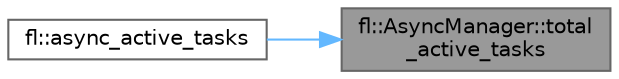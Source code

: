 digraph "fl::AsyncManager::total_active_tasks"
{
 // INTERACTIVE_SVG=YES
 // LATEX_PDF_SIZE
  bgcolor="transparent";
  edge [fontname=Helvetica,fontsize=10,labelfontname=Helvetica,labelfontsize=10];
  node [fontname=Helvetica,fontsize=10,shape=box,height=0.2,width=0.4];
  rankdir="RL";
  Node1 [id="Node000001",label="fl::AsyncManager::total\l_active_tasks",height=0.2,width=0.4,color="gray40", fillcolor="grey60", style="filled", fontcolor="black",tooltip="Get total number of active tasks across all runners."];
  Node1 -> Node2 [id="edge1_Node000001_Node000002",dir="back",color="steelblue1",style="solid",tooltip=" "];
  Node2 [id="Node000002",label="fl::async_active_tasks",height=0.2,width=0.4,color="grey40", fillcolor="white", style="filled",URL="$d4/d36/namespacefl_a56974e1806274d7f5ae4908ee357f0f1.html#a56974e1806274d7f5ae4908ee357f0f1",tooltip="Get the number of active async tasks across all systems."];
}
